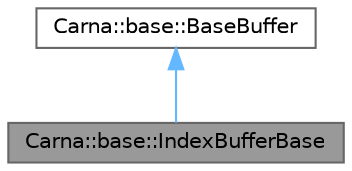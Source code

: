 digraph "Carna::base::IndexBufferBase"
{
 // LATEX_PDF_SIZE
  bgcolor="transparent";
  edge [fontname=Helvetica,fontsize=10,labelfontname=Helvetica,labelfontsize=10];
  node [fontname=Helvetica,fontsize=10,shape=box,height=0.2,width=0.4];
  Node1 [id="Node000001",label="Carna::base::IndexBufferBase",height=0.2,width=0.4,color="gray40", fillcolor="grey60", style="filled", fontcolor="black",tooltip="Maintains GL_ELEMENT_ARRAY_BUFFER object that holds the vertex indices, that interconnect the vertice..."];
  Node2 -> Node1 [id="edge1_Node000001_Node000002",dir="back",color="steelblue1",style="solid",tooltip=" "];
  Node2 [id="Node000002",label="Carna::base::BaseBuffer",height=0.2,width=0.4,color="gray40", fillcolor="white", style="filled",URL="$classCarna_1_1base_1_1BaseBuffer.html",tooltip="Implements OpenGL buffer objects maintenance RAII base class."];
}
